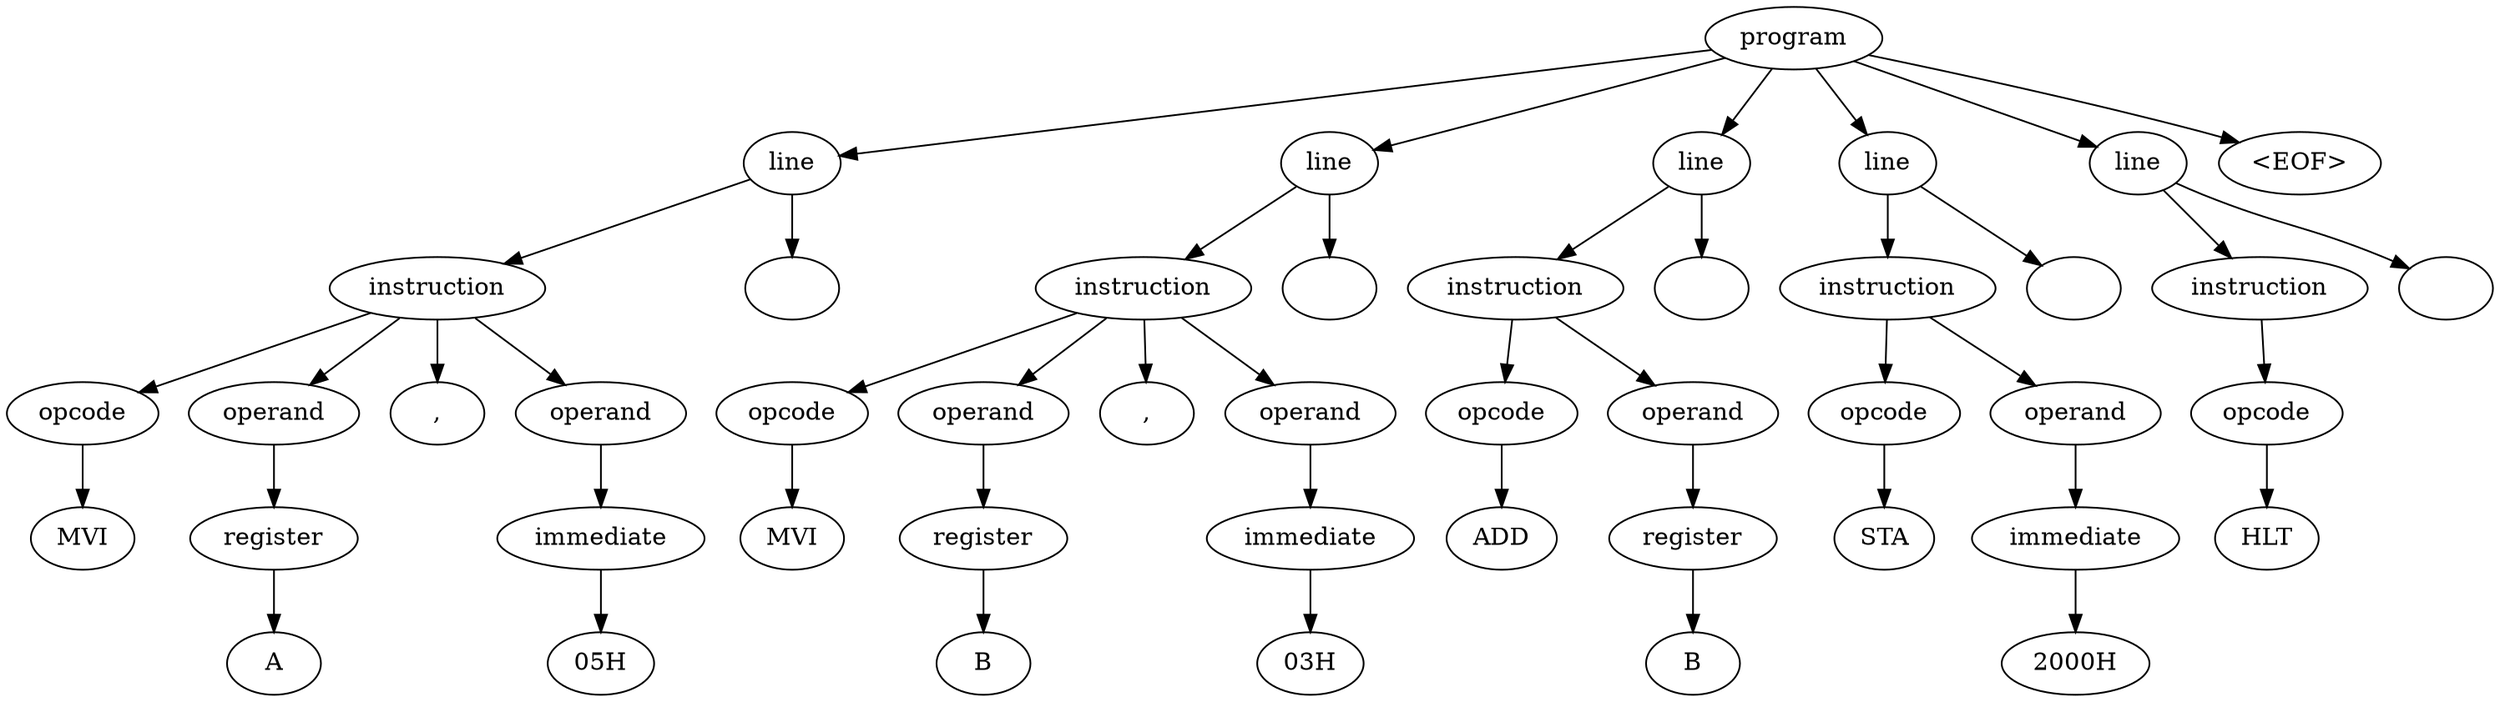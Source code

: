 digraph G {
  node0 [label="program"];
  node1 [label="line"];
  node2 [label="instruction"];
  node3 [label="opcode"];
  node4 [label="MVI"];
  node5 [label="operand"];
  node6 [label="register"];
  node7 [label="A"];
  node8 [label=","];
  node9 [label="operand"];
  node10 [label="immediate"];
  node11 [label="05H"];
  node12 [label="
"];
  node13 [label="line"];
  node14 [label="instruction"];
  node15 [label="opcode"];
  node16 [label="MVI"];
  node17 [label="operand"];
  node18 [label="register"];
  node19 [label="B"];
  node20 [label=","];
  node21 [label="operand"];
  node22 [label="immediate"];
  node23 [label="03H"];
  node24 [label="
"];
  node25 [label="line"];
  node26 [label="instruction"];
  node27 [label="opcode"];
  node28 [label="ADD"];
  node29 [label="operand"];
  node30 [label="register"];
  node31 [label="B"];
  node32 [label="
"];
  node33 [label="line"];
  node34 [label="instruction"];
  node35 [label="opcode"];
  node36 [label="STA"];
  node37 [label="operand"];
  node38 [label="immediate"];
  node39 [label="2000H"];
  node40 [label="
"];
  node41 [label="line"];
  node42 [label="instruction"];
  node43 [label="opcode"];
  node44 [label="HLT"];
  node45 [label="
"];
  node46 [label="<EOF>"];
  node3 -> node4;
  node2 -> node3;
  node6 -> node7;
  node5 -> node6;
  node2 -> node5;
  node2 -> node8;
  node10 -> node11;
  node9 -> node10;
  node2 -> node9;
  node1 -> node2;
  node1 -> node12;
  node0 -> node1;
  node15 -> node16;
  node14 -> node15;
  node18 -> node19;
  node17 -> node18;
  node14 -> node17;
  node14 -> node20;
  node22 -> node23;
  node21 -> node22;
  node14 -> node21;
  node13 -> node14;
  node13 -> node24;
  node0 -> node13;
  node27 -> node28;
  node26 -> node27;
  node30 -> node31;
  node29 -> node30;
  node26 -> node29;
  node25 -> node26;
  node25 -> node32;
  node0 -> node25;
  node35 -> node36;
  node34 -> node35;
  node38 -> node39;
  node37 -> node38;
  node34 -> node37;
  node33 -> node34;
  node33 -> node40;
  node0 -> node33;
  node43 -> node44;
  node42 -> node43;
  node41 -> node42;
  node41 -> node45;
  node0 -> node41;
  node0 -> node46;
}
